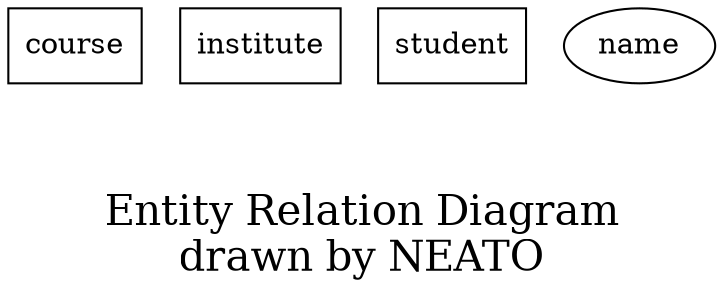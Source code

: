 digraph {
	node [shape=box]
	course
	institute
	student
	node [shape=ellipse]
	name0 [label=name]
	label="\n\nEntity Relation Diagram\ndrawn by NEATO"
	fontsize=20
}

